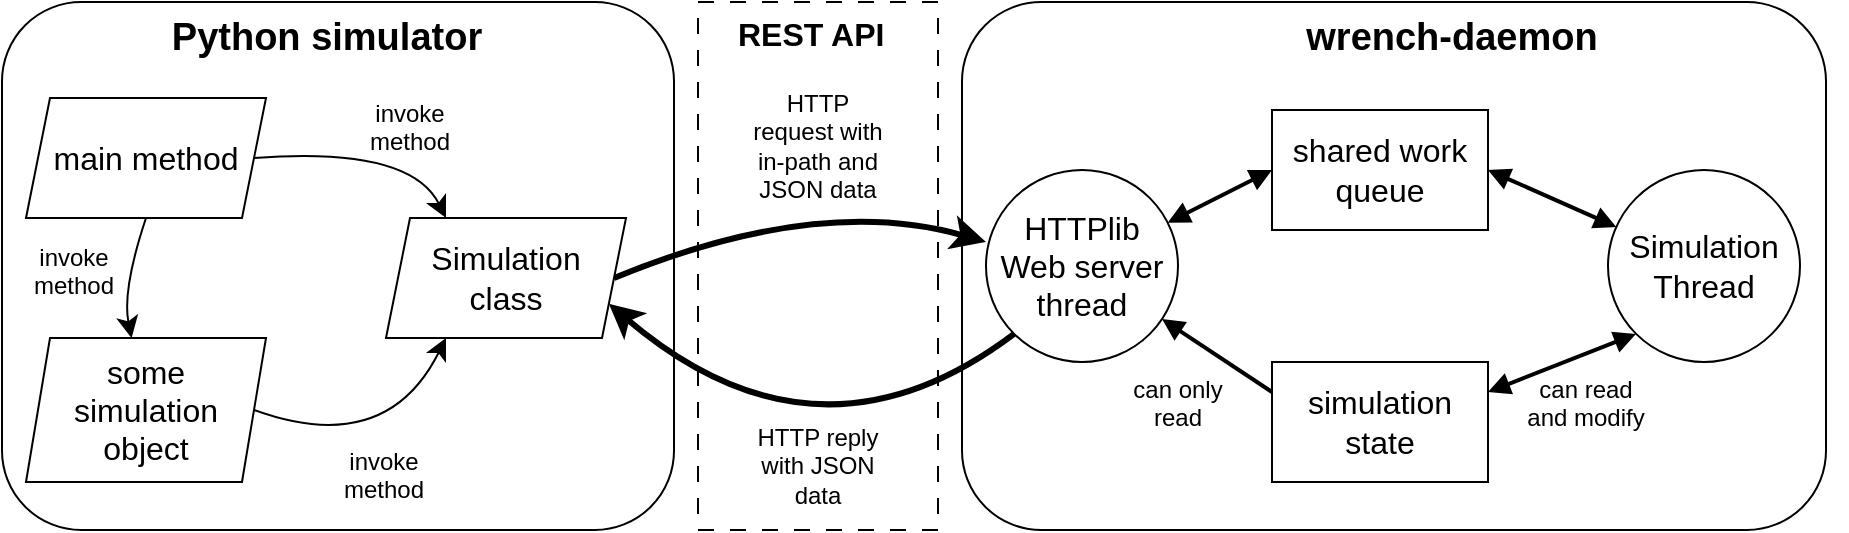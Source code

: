 <mxfile version="22.1.21" type="device">
  <diagram name="Page-1" id="Aw13x2hverSKA25ndYJ4">
    <mxGraphModel dx="1004" dy="1257" grid="1" gridSize="12" guides="1" tooltips="1" connect="1" arrows="1" fold="1" page="0" pageScale="1" pageWidth="850" pageHeight="1100" background="none" math="0" shadow="0">
      <root>
        <mxCell id="0" />
        <mxCell id="1" parent="0" />
        <mxCell id="0PCHiIV0-nsaMOj3hNc_-13" value="" style="rounded=1;whiteSpace=wrap;html=1;fontSize=16;" parent="1" vertex="1">
          <mxGeometry x="-96" y="-96" width="336" height="264" as="geometry" />
        </mxCell>
        <mxCell id="0PCHiIV0-nsaMOj3hNc_-49" value="" style="rounded=0;whiteSpace=wrap;html=1;fontSize=16;dashed=1;dashPattern=8 8;fillColor=none;" parent="1" vertex="1">
          <mxGeometry x="252" y="-96" width="120" height="264" as="geometry" />
        </mxCell>
        <mxCell id="0PCHiIV0-nsaMOj3hNc_-1" value="" style="rounded=1;whiteSpace=wrap;html=1;fontSize=16;" parent="1" vertex="1">
          <mxGeometry x="384" y="-96" width="432" height="264" as="geometry" />
        </mxCell>
        <mxCell id="0PCHiIV0-nsaMOj3hNc_-41" value="&lt;div&gt;HTTP request with&lt;/div&gt;&lt;div&gt;in-path and JSON data&lt;br&gt;&lt;/div&gt;" style="text;whiteSpace=wrap;html=1;fontSize=12;align=center;" parent="1" vertex="1">
          <mxGeometry x="276" y="-59" width="72" height="72" as="geometry" />
        </mxCell>
        <mxCell id="0PCHiIV0-nsaMOj3hNc_-44" value="&lt;div&gt;HTTP reply with JSON data&lt;br&gt;&lt;/div&gt;" style="text;whiteSpace=wrap;html=1;fontSize=12;align=center;" parent="1" vertex="1">
          <mxGeometry x="276" y="108" width="72" height="60" as="geometry" />
        </mxCell>
        <mxCell id="0PCHiIV0-nsaMOj3hNc_-45" value="&lt;b&gt;REST API&lt;/b&gt;" style="text;whiteSpace=wrap;html=1;fontSize=16;" parent="1" vertex="1">
          <mxGeometry x="270" y="-96" width="84" height="48" as="geometry" />
        </mxCell>
        <mxCell id="0PCHiIV0-nsaMOj3hNc_-46" value="" style="endArrow=classic;html=1;rounded=0;fontSize=12;startSize=8;endSize=8;curved=1;exitX=1;exitY=0.5;exitDx=0;exitDy=0;strokeWidth=3;" parent="1" source="0PCHiIV0-nsaMOj3hNc_-24" edge="1">
          <mxGeometry width="50" height="50" relative="1" as="geometry">
            <mxPoint x="216" y="230" as="sourcePoint" />
            <mxPoint x="396" y="24" as="targetPoint" />
            <Array as="points">
              <mxPoint x="312" />
            </Array>
          </mxGeometry>
        </mxCell>
        <mxCell id="0PCHiIV0-nsaMOj3hNc_-47" value="" style="endArrow=classic;html=1;rounded=0;fontSize=12;startSize=8;endSize=8;curved=1;exitX=0;exitY=1;exitDx=0;exitDy=0;entryX=1;entryY=0.75;entryDx=0;entryDy=0;strokeWidth=3;" parent="1" source="0PCHiIV0-nsaMOj3hNc_-2" target="0PCHiIV0-nsaMOj3hNc_-24" edge="1">
          <mxGeometry width="50" height="50" relative="1" as="geometry">
            <mxPoint x="240" y="414" as="sourcePoint" />
            <mxPoint x="426" y="360" as="targetPoint" />
            <Array as="points">
              <mxPoint x="312" y="144" />
            </Array>
          </mxGeometry>
        </mxCell>
        <mxCell id="0PCHiIV0-nsaMOj3hNc_-2" value="&lt;div&gt;HTTPlib&lt;/div&gt;&lt;div&gt;Web server&lt;/div&gt;thread" style="ellipse;whiteSpace=wrap;html=1;aspect=fixed;fontSize=16;" parent="1" vertex="1">
          <mxGeometry x="396" y="-12" width="96" height="96" as="geometry" />
        </mxCell>
        <mxCell id="0PCHiIV0-nsaMOj3hNc_-3" value="&lt;div&gt;Simulation Thread&lt;/div&gt;" style="ellipse;whiteSpace=wrap;html=1;aspect=fixed;fontSize=16;" parent="1" vertex="1">
          <mxGeometry x="707" y="-12" width="96" height="96" as="geometry" />
        </mxCell>
        <mxCell id="0PCHiIV0-nsaMOj3hNc_-4" style="edgeStyle=none;curved=1;rounded=0;orthogonalLoop=1;jettySize=auto;html=1;exitX=1;exitY=0.5;exitDx=0;exitDy=0;fontSize=12;startSize=8;endSize=8;" parent="1" source="0PCHiIV0-nsaMOj3hNc_-1" target="0PCHiIV0-nsaMOj3hNc_-1" edge="1">
          <mxGeometry relative="1" as="geometry" />
        </mxCell>
        <mxCell id="0PCHiIV0-nsaMOj3hNc_-6" value="&lt;div&gt;shared work&lt;/div&gt;&lt;div&gt;queue&lt;br&gt;&lt;/div&gt;" style="whiteSpace=wrap;html=1;fontSize=16;" parent="1" vertex="1">
          <mxGeometry x="539" y="-42" width="108" height="60" as="geometry" />
        </mxCell>
        <mxCell id="0PCHiIV0-nsaMOj3hNc_-8" value="" style="endArrow=block;html=1;rounded=0;fontSize=12;startSize=6;endSize=6;curved=1;startArrow=block;startFill=1;strokeWidth=2;endFill=1;" parent="1" source="0PCHiIV0-nsaMOj3hNc_-2" edge="1">
          <mxGeometry width="50" height="50" relative="1" as="geometry">
            <mxPoint x="659" y="206" as="sourcePoint" />
            <mxPoint x="539" y="-12" as="targetPoint" />
          </mxGeometry>
        </mxCell>
        <mxCell id="0PCHiIV0-nsaMOj3hNc_-9" value="" style="endArrow=block;html=1;rounded=0;fontSize=12;startSize=6;endSize=6;curved=1;startArrow=block;startFill=1;exitX=1;exitY=0.5;exitDx=0;exitDy=0;strokeWidth=2;endFill=1;" parent="1" source="0PCHiIV0-nsaMOj3hNc_-6" target="0PCHiIV0-nsaMOj3hNc_-3" edge="1">
          <mxGeometry width="50" height="50" relative="1" as="geometry">
            <mxPoint x="660" y="-12" as="sourcePoint" />
            <mxPoint x="658" y="72" as="targetPoint" />
          </mxGeometry>
        </mxCell>
        <mxCell id="0PCHiIV0-nsaMOj3hNc_-10" value="&lt;div style=&quot;font-size: 19px;&quot;&gt;&lt;b&gt;wrench-daemon&lt;/b&gt;&lt;/div&gt;" style="text;whiteSpace=wrap;html=1;fontSize=19;align=center;" parent="1" vertex="1">
          <mxGeometry x="551" y="-96" width="156" height="36" as="geometry" />
        </mxCell>
        <mxCell id="0PCHiIV0-nsaMOj3hNc_-21" value="&lt;div&gt;simulation&lt;br&gt;&lt;/div&gt;&lt;div&gt;state&lt;br&gt;&lt;/div&gt;" style="whiteSpace=wrap;html=1;fontSize=16;" parent="1" vertex="1">
          <mxGeometry x="539" y="84" width="108" height="60" as="geometry" />
        </mxCell>
        <mxCell id="0PCHiIV0-nsaMOj3hNc_-22" value="" style="endArrow=none;html=1;rounded=0;fontSize=12;startSize=6;endSize=6;curved=1;startArrow=block;startFill=1;endFill=0;strokeWidth=2;entryX=0;entryY=0.25;entryDx=0;entryDy=0;" parent="1" source="0PCHiIV0-nsaMOj3hNc_-2" target="0PCHiIV0-nsaMOj3hNc_-21" edge="1">
          <mxGeometry width="50" height="50" relative="1" as="geometry">
            <mxPoint x="504" as="sourcePoint" />
            <mxPoint x="551" as="targetPoint" />
          </mxGeometry>
        </mxCell>
        <mxCell id="0PCHiIV0-nsaMOj3hNc_-23" value="" style="endArrow=block;html=1;rounded=0;fontSize=12;startSize=6;endSize=6;curved=1;entryX=0;entryY=1;entryDx=0;entryDy=0;startArrow=block;startFill=1;exitX=1;exitY=0.25;exitDx=0;exitDy=0;strokeWidth=2;endFill=1;" parent="1" source="0PCHiIV0-nsaMOj3hNc_-21" target="0PCHiIV0-nsaMOj3hNc_-3" edge="1">
          <mxGeometry width="50" height="50" relative="1" as="geometry">
            <mxPoint x="659" as="sourcePoint" />
            <mxPoint x="719" as="targetPoint" />
          </mxGeometry>
        </mxCell>
        <mxCell id="0PCHiIV0-nsaMOj3hNc_-16" style="edgeStyle=none;curved=1;rounded=0;orthogonalLoop=1;jettySize=auto;html=1;exitX=1;exitY=0.5;exitDx=0;exitDy=0;fontSize=12;startSize=8;endSize=8;" parent="1" source="0PCHiIV0-nsaMOj3hNc_-13" target="0PCHiIV0-nsaMOj3hNc_-13" edge="1">
          <mxGeometry relative="1" as="geometry" />
        </mxCell>
        <mxCell id="0PCHiIV0-nsaMOj3hNc_-20" value="&lt;div style=&quot;font-size: 19px;&quot;&gt;&lt;b&gt;Python simulator&lt;/b&gt;&lt;br&gt;&lt;/div&gt;" style="text;whiteSpace=wrap;html=1;fontSize=19;align=center;" parent="1" vertex="1">
          <mxGeometry x="-18" y="-96" width="169" height="36" as="geometry" />
        </mxCell>
        <mxCell id="0PCHiIV0-nsaMOj3hNc_-24" value="&lt;div&gt;Simulation&lt;/div&gt;&lt;div&gt;class&lt;br&gt;&lt;/div&gt;" style="shape=parallelogram;perimeter=parallelogramPerimeter;whiteSpace=wrap;html=1;fixedSize=1;fontSize=16;size=12;" parent="1" vertex="1">
          <mxGeometry x="96" y="12" width="120" height="60" as="geometry" />
        </mxCell>
        <mxCell id="0PCHiIV0-nsaMOj3hNc_-25" value="&lt;div&gt;some&lt;/div&gt;&lt;div&gt;simulation object&lt;/div&gt;" style="shape=parallelogram;perimeter=parallelogramPerimeter;whiteSpace=wrap;html=1;fixedSize=1;fontSize=16;size=12;" parent="1" vertex="1">
          <mxGeometry x="-84" y="72" width="120" height="72" as="geometry" />
        </mxCell>
        <mxCell id="0PCHiIV0-nsaMOj3hNc_-26" value="main method" style="shape=parallelogram;perimeter=parallelogramPerimeter;whiteSpace=wrap;html=1;fixedSize=1;fontSize=16;size=12;" parent="1" vertex="1">
          <mxGeometry x="-84" y="-48" width="120" height="60" as="geometry" />
        </mxCell>
        <mxCell id="0PCHiIV0-nsaMOj3hNc_-28" value="" style="endArrow=classic;html=1;rounded=0;fontSize=12;startSize=8;endSize=8;curved=1;exitX=0.5;exitY=1;exitDx=0;exitDy=0;" parent="1" source="0PCHiIV0-nsaMOj3hNc_-26" target="0PCHiIV0-nsaMOj3hNc_-25" edge="1">
          <mxGeometry width="50" height="50" relative="1" as="geometry">
            <mxPoint x="288" y="230" as="sourcePoint" />
            <mxPoint x="338" y="180" as="targetPoint" />
            <Array as="points">
              <mxPoint x="-36" y="48" />
            </Array>
          </mxGeometry>
        </mxCell>
        <mxCell id="0PCHiIV0-nsaMOj3hNc_-29" value="" style="endArrow=classic;html=1;rounded=0;fontSize=12;startSize=8;endSize=8;curved=1;exitX=1;exitY=0.5;exitDx=0;exitDy=0;entryX=0.25;entryY=0;entryDx=0;entryDy=0;strokeColor=default;" parent="1" source="0PCHiIV0-nsaMOj3hNc_-26" target="0PCHiIV0-nsaMOj3hNc_-24" edge="1">
          <mxGeometry width="50" height="50" relative="1" as="geometry">
            <mxPoint x="-12" y="24" as="sourcePoint" />
            <mxPoint x="-19" y="84" as="targetPoint" />
            <Array as="points">
              <mxPoint x="108" y="-24" />
            </Array>
          </mxGeometry>
        </mxCell>
        <mxCell id="0PCHiIV0-nsaMOj3hNc_-35" value="" style="endArrow=classic;html=1;rounded=0;fontSize=12;startSize=8;endSize=8;curved=1;exitX=1;exitY=0.5;exitDx=0;exitDy=0;entryX=0.25;entryY=1;entryDx=0;entryDy=0;" parent="1" source="0PCHiIV0-nsaMOj3hNc_-25" target="0PCHiIV0-nsaMOj3hNc_-24" edge="1">
          <mxGeometry width="50" height="50" relative="1" as="geometry">
            <mxPoint x="96" y="84" as="sourcePoint" />
            <mxPoint x="89" y="144" as="targetPoint" />
            <Array as="points">
              <mxPoint x="96" y="132" />
            </Array>
          </mxGeometry>
        </mxCell>
        <mxCell id="0PCHiIV0-nsaMOj3hNc_-36" value="&lt;div style=&quot;font-size: 12px;&quot;&gt;invoke&lt;/div&gt;&lt;div style=&quot;font-size: 12px;&quot;&gt;method&lt;br style=&quot;font-size: 12px;&quot;&gt;&lt;/div&gt;" style="text;whiteSpace=wrap;html=1;fontSize=12;align=center;" parent="1" vertex="1">
          <mxGeometry x="-96" y="18" width="72" height="36" as="geometry" />
        </mxCell>
        <mxCell id="0PCHiIV0-nsaMOj3hNc_-37" value="&lt;div style=&quot;font-size: 12px;&quot;&gt;invoke&lt;/div&gt;&lt;div style=&quot;font-size: 12px;&quot;&gt;method&lt;br style=&quot;font-size: 12px;&quot;&gt;&lt;/div&gt;" style="text;whiteSpace=wrap;html=1;fontSize=12;align=center;" parent="1" vertex="1">
          <mxGeometry x="72" y="-54" width="72" height="36" as="geometry" />
        </mxCell>
        <mxCell id="0PCHiIV0-nsaMOj3hNc_-38" value="&lt;div style=&quot;font-size: 12px;&quot;&gt;invoke&lt;/div&gt;&lt;div style=&quot;font-size: 12px;&quot;&gt;method&lt;br style=&quot;font-size: 12px;&quot;&gt;&lt;/div&gt;" style="text;whiteSpace=wrap;html=1;fontSize=12;align=center;" parent="1" vertex="1">
          <mxGeometry x="59" y="120" width="72" height="36" as="geometry" />
        </mxCell>
        <mxCell id="0PCHiIV0-nsaMOj3hNc_-63" value="&lt;div&gt;can only&lt;/div&gt;&lt;div&gt;read&lt;br&gt;&lt;/div&gt;" style="text;whiteSpace=wrap;html=1;fontSize=12;align=center;" parent="1" vertex="1">
          <mxGeometry x="456" y="84" width="72" height="36" as="geometry" />
        </mxCell>
        <mxCell id="0PCHiIV0-nsaMOj3hNc_-64" value="&lt;div&gt;can read&lt;/div&gt;&lt;div&gt;and modify&lt;br&gt;&lt;/div&gt;" style="text;whiteSpace=wrap;html=1;fontSize=12;align=center;" parent="1" vertex="1">
          <mxGeometry x="660" y="84" width="72" height="36" as="geometry" />
        </mxCell>
      </root>
    </mxGraphModel>
  </diagram>
</mxfile>

